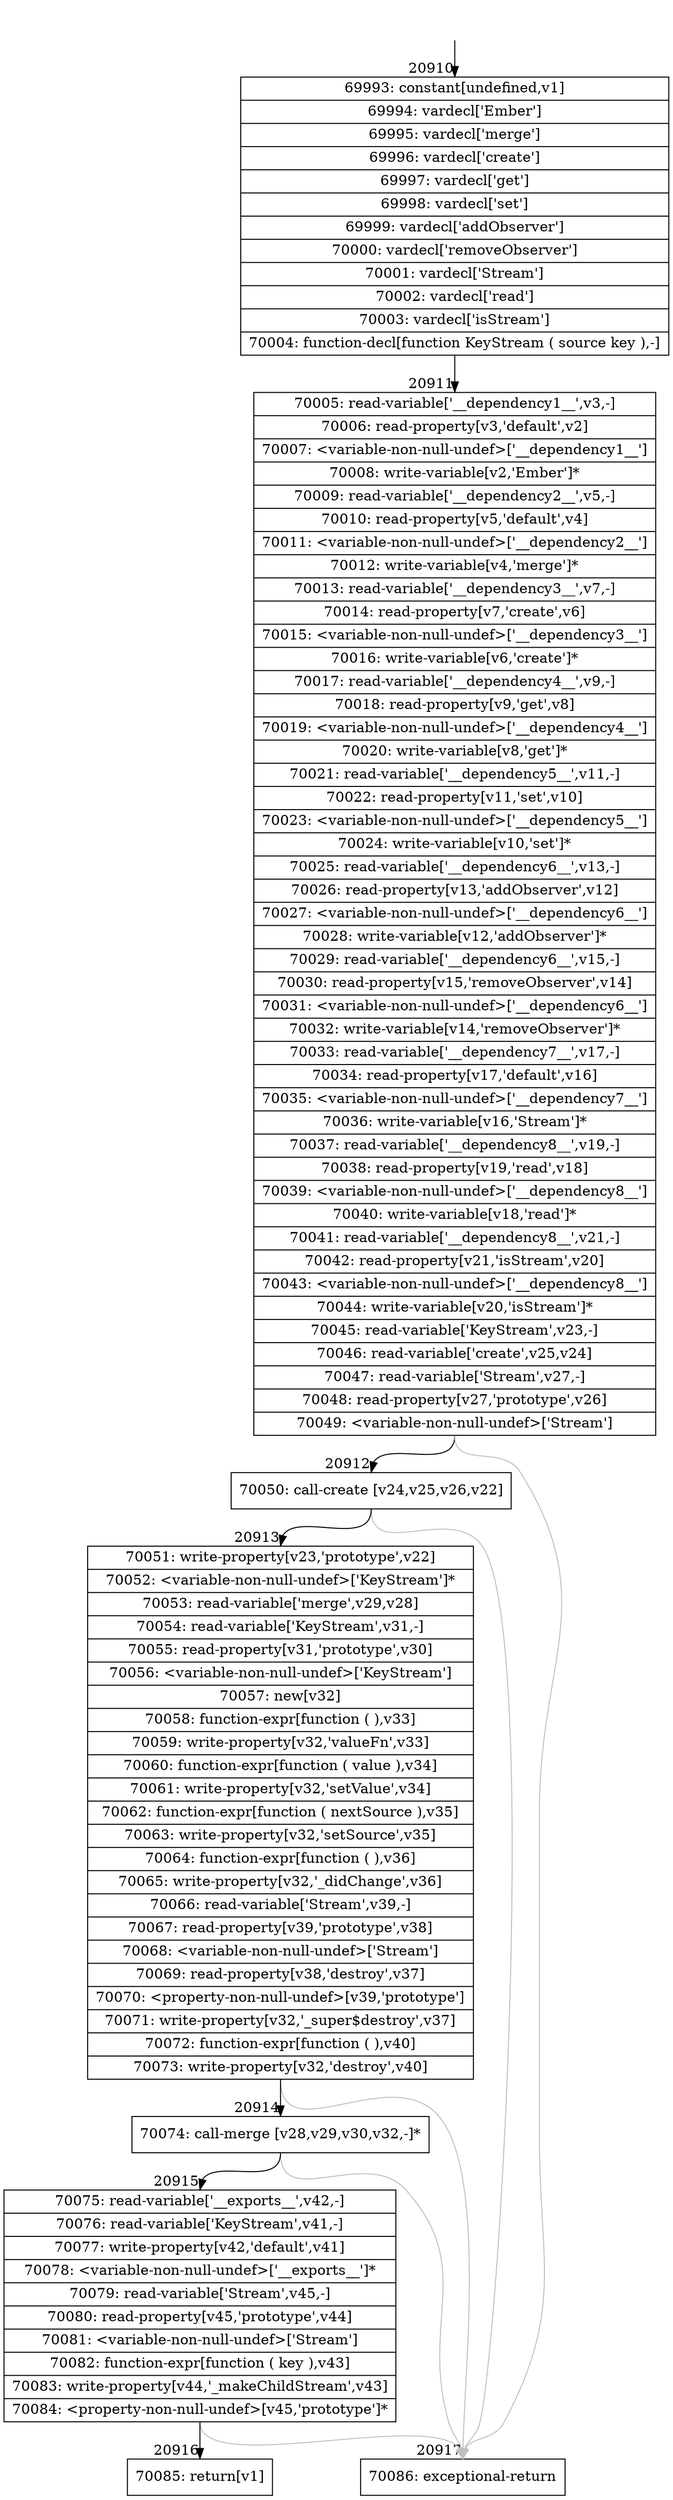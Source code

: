 digraph {
rankdir="TD"
BB_entry1821[shape=none,label=""];
BB_entry1821 -> BB20910 [tailport=s, headport=n, headlabel="    20910"]
BB20910 [shape=record label="{69993: constant[undefined,v1]|69994: vardecl['Ember']|69995: vardecl['merge']|69996: vardecl['create']|69997: vardecl['get']|69998: vardecl['set']|69999: vardecl['addObserver']|70000: vardecl['removeObserver']|70001: vardecl['Stream']|70002: vardecl['read']|70003: vardecl['isStream']|70004: function-decl[function KeyStream ( source key ),-]}" ] 
BB20910 -> BB20911 [tailport=s, headport=n, headlabel="      20911"]
BB20911 [shape=record label="{70005: read-variable['__dependency1__',v3,-]|70006: read-property[v3,'default',v2]|70007: \<variable-non-null-undef\>['__dependency1__']|70008: write-variable[v2,'Ember']*|70009: read-variable['__dependency2__',v5,-]|70010: read-property[v5,'default',v4]|70011: \<variable-non-null-undef\>['__dependency2__']|70012: write-variable[v4,'merge']*|70013: read-variable['__dependency3__',v7,-]|70014: read-property[v7,'create',v6]|70015: \<variable-non-null-undef\>['__dependency3__']|70016: write-variable[v6,'create']*|70017: read-variable['__dependency4__',v9,-]|70018: read-property[v9,'get',v8]|70019: \<variable-non-null-undef\>['__dependency4__']|70020: write-variable[v8,'get']*|70021: read-variable['__dependency5__',v11,-]|70022: read-property[v11,'set',v10]|70023: \<variable-non-null-undef\>['__dependency5__']|70024: write-variable[v10,'set']*|70025: read-variable['__dependency6__',v13,-]|70026: read-property[v13,'addObserver',v12]|70027: \<variable-non-null-undef\>['__dependency6__']|70028: write-variable[v12,'addObserver']*|70029: read-variable['__dependency6__',v15,-]|70030: read-property[v15,'removeObserver',v14]|70031: \<variable-non-null-undef\>['__dependency6__']|70032: write-variable[v14,'removeObserver']*|70033: read-variable['__dependency7__',v17,-]|70034: read-property[v17,'default',v16]|70035: \<variable-non-null-undef\>['__dependency7__']|70036: write-variable[v16,'Stream']*|70037: read-variable['__dependency8__',v19,-]|70038: read-property[v19,'read',v18]|70039: \<variable-non-null-undef\>['__dependency8__']|70040: write-variable[v18,'read']*|70041: read-variable['__dependency8__',v21,-]|70042: read-property[v21,'isStream',v20]|70043: \<variable-non-null-undef\>['__dependency8__']|70044: write-variable[v20,'isStream']*|70045: read-variable['KeyStream',v23,-]|70046: read-variable['create',v25,v24]|70047: read-variable['Stream',v27,-]|70048: read-property[v27,'prototype',v26]|70049: \<variable-non-null-undef\>['Stream']}" ] 
BB20911 -> BB20912 [tailport=s, headport=n, headlabel="      20912"]
BB20911 -> BB20917 [tailport=s, headport=n, color=gray, headlabel="      20917"]
BB20912 [shape=record label="{70050: call-create [v24,v25,v26,v22]}" ] 
BB20912 -> BB20913 [tailport=s, headport=n, headlabel="      20913"]
BB20912 -> BB20917 [tailport=s, headport=n, color=gray]
BB20913 [shape=record label="{70051: write-property[v23,'prototype',v22]|70052: \<variable-non-null-undef\>['KeyStream']*|70053: read-variable['merge',v29,v28]|70054: read-variable['KeyStream',v31,-]|70055: read-property[v31,'prototype',v30]|70056: \<variable-non-null-undef\>['KeyStream']|70057: new[v32]|70058: function-expr[function ( ),v33]|70059: write-property[v32,'valueFn',v33]|70060: function-expr[function ( value ),v34]|70061: write-property[v32,'setValue',v34]|70062: function-expr[function ( nextSource ),v35]|70063: write-property[v32,'setSource',v35]|70064: function-expr[function ( ),v36]|70065: write-property[v32,'_didChange',v36]|70066: read-variable['Stream',v39,-]|70067: read-property[v39,'prototype',v38]|70068: \<variable-non-null-undef\>['Stream']|70069: read-property[v38,'destroy',v37]|70070: \<property-non-null-undef\>[v39,'prototype']|70071: write-property[v32,'_super$destroy',v37]|70072: function-expr[function ( ),v40]|70073: write-property[v32,'destroy',v40]}" ] 
BB20913 -> BB20914 [tailport=s, headport=n, headlabel="      20914"]
BB20913 -> BB20917 [tailport=s, headport=n, color=gray]
BB20914 [shape=record label="{70074: call-merge [v28,v29,v30,v32,-]*}" ] 
BB20914 -> BB20915 [tailport=s, headport=n, headlabel="      20915"]
BB20914 -> BB20917 [tailport=s, headport=n, color=gray]
BB20915 [shape=record label="{70075: read-variable['__exports__',v42,-]|70076: read-variable['KeyStream',v41,-]|70077: write-property[v42,'default',v41]|70078: \<variable-non-null-undef\>['__exports__']*|70079: read-variable['Stream',v45,-]|70080: read-property[v45,'prototype',v44]|70081: \<variable-non-null-undef\>['Stream']|70082: function-expr[function ( key ),v43]|70083: write-property[v44,'_makeChildStream',v43]|70084: \<property-non-null-undef\>[v45,'prototype']*}" ] 
BB20915 -> BB20916 [tailport=s, headport=n, headlabel="      20916"]
BB20915 -> BB20917 [tailport=s, headport=n, color=gray]
BB20916 [shape=record label="{70085: return[v1]}" ] 
BB20917 [shape=record label="{70086: exceptional-return}" ] 
//#$~ 39299
}
